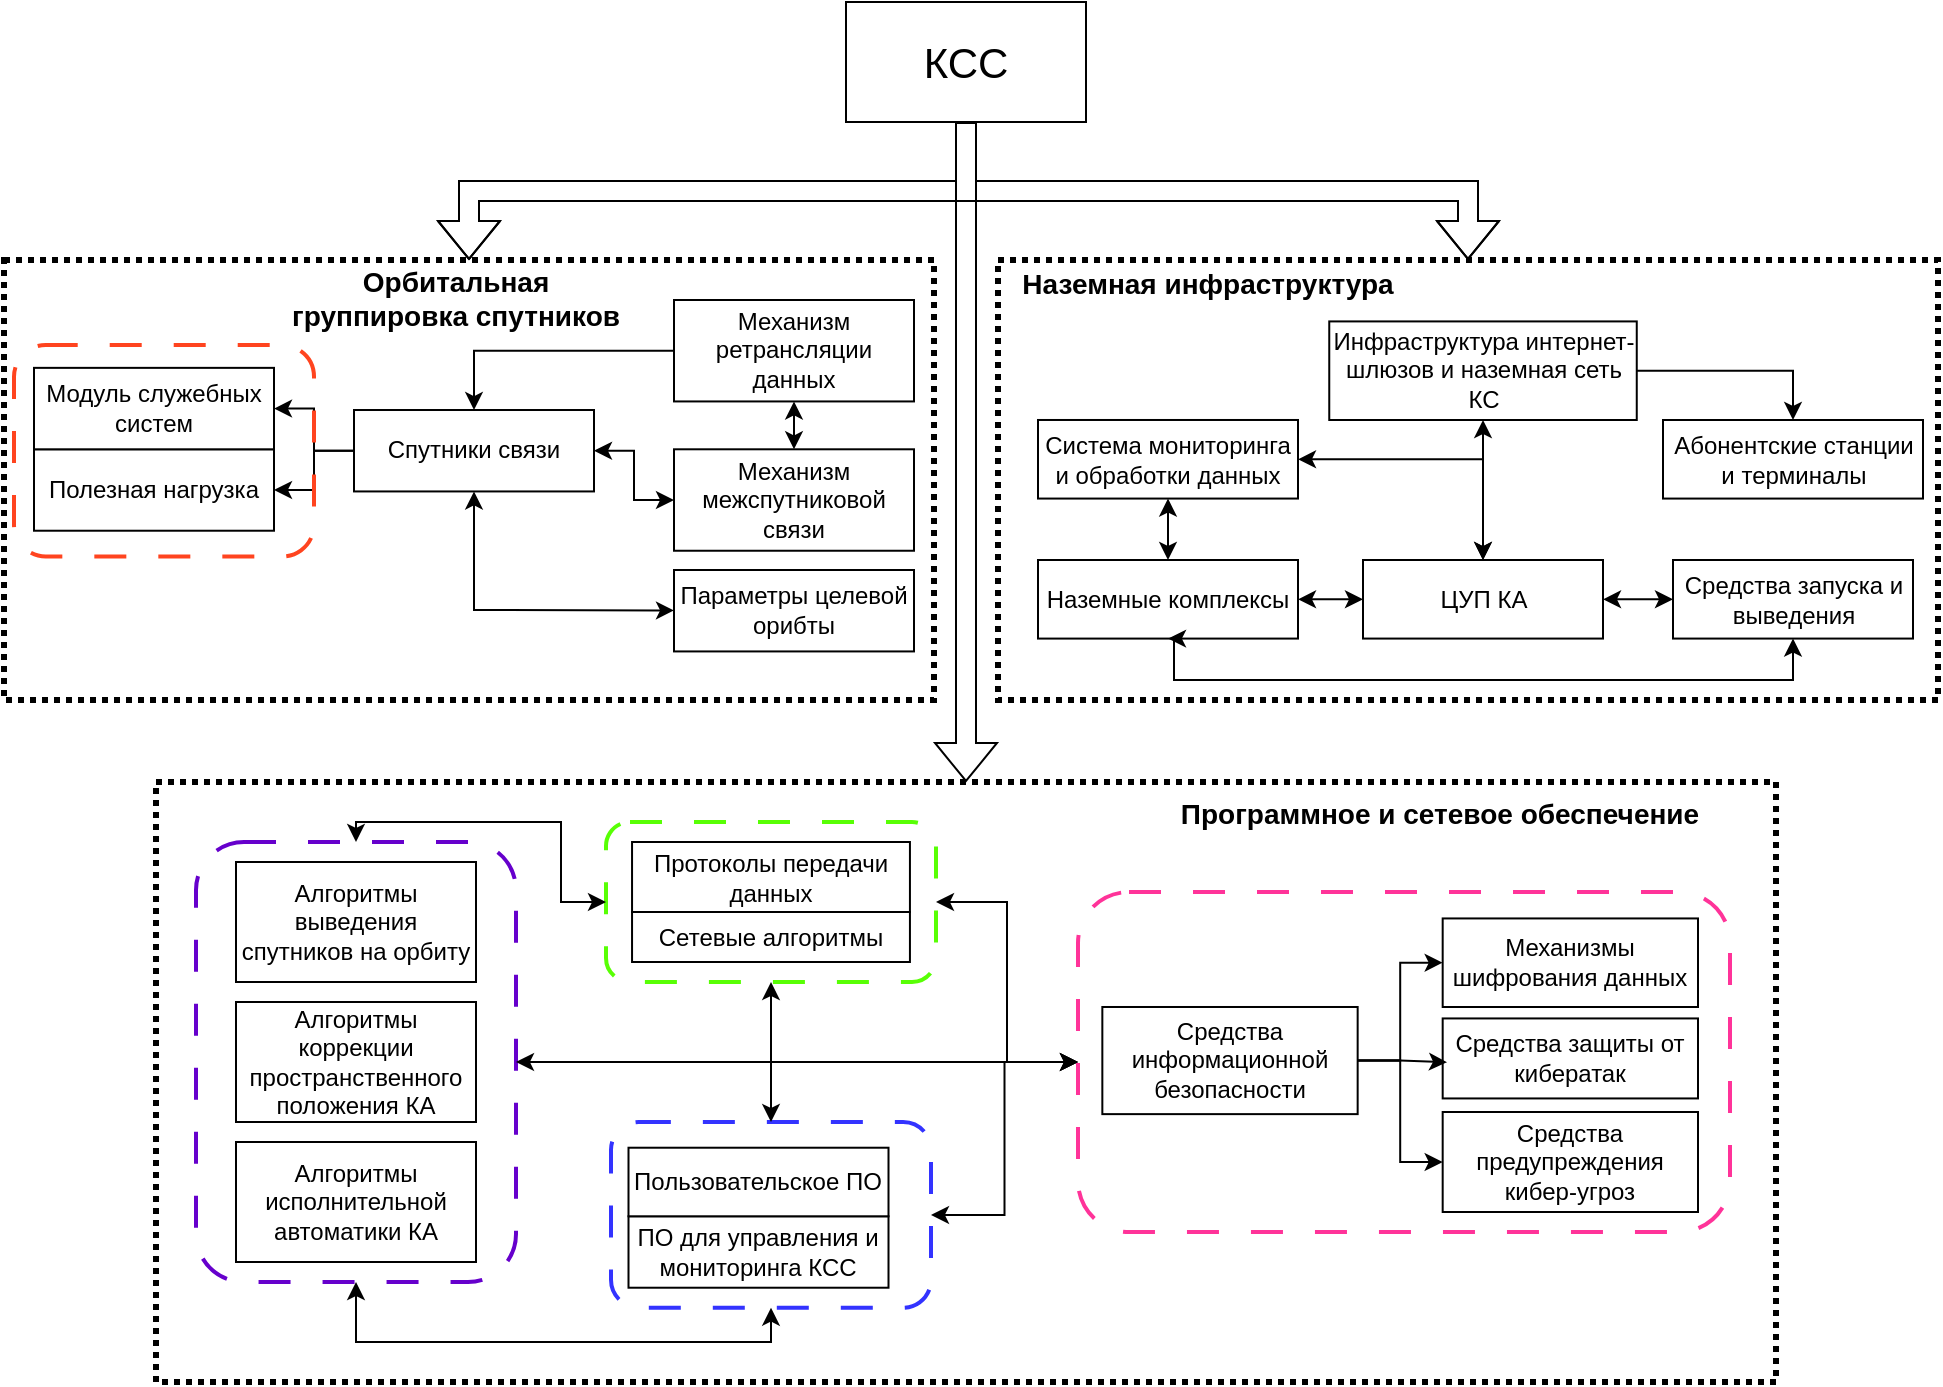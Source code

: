 <mxfile version="24.7.14">
  <diagram name="Страница — 1" id="jk7Gp_ShFf1EGiZC76RD">
    <mxGraphModel dx="2261" dy="790" grid="1" gridSize="10" guides="1" tooltips="1" connect="1" arrows="1" fold="1" page="1" pageScale="1" pageWidth="827" pageHeight="1169" math="0" shadow="0">
      <root>
        <mxCell id="0" />
        <mxCell id="1" parent="0" />
        <mxCell id="Gya7H7WJJC5GkP-YN24k-32" value="" style="group;strokeWidth=4;" vertex="1" connectable="0" parent="1">
          <mxGeometry x="430" y="209" width="470" height="220" as="geometry" />
        </mxCell>
        <mxCell id="Gya7H7WJJC5GkP-YN24k-15" value="" style="rounded=0;whiteSpace=wrap;html=1;fillColor=none;dashed=1;dashPattern=1 1;strokeWidth=3;" vertex="1" parent="Gya7H7WJJC5GkP-YN24k-32">
          <mxGeometry width="470" height="220" as="geometry" />
        </mxCell>
        <mxCell id="Gya7H7WJJC5GkP-YN24k-16" value="&lt;b&gt;&lt;font style=&quot;font-size: 14px;&quot;&gt;Наземная инфраструктура&lt;/font&gt;&lt;/b&gt;" style="rounded=0;whiteSpace=wrap;html=1;fillColor=none;strokeColor=none;" vertex="1" parent="Gya7H7WJJC5GkP-YN24k-32">
          <mxGeometry x="10" width="190" height="23.57" as="geometry" />
        </mxCell>
        <mxCell id="Gya7H7WJJC5GkP-YN24k-17" value="ЦУП КА" style="rounded=0;whiteSpace=wrap;html=1;" vertex="1" parent="Gya7H7WJJC5GkP-YN24k-32">
          <mxGeometry x="182.5" y="150.001" width="120" height="39.286" as="geometry" />
        </mxCell>
        <mxCell id="Gya7H7WJJC5GkP-YN24k-18" value="Наземные комплексы" style="rounded=0;whiteSpace=wrap;html=1;" vertex="1" parent="Gya7H7WJJC5GkP-YN24k-32">
          <mxGeometry x="20" y="150" width="130" height="39.29" as="geometry" />
        </mxCell>
        <mxCell id="Gya7H7WJJC5GkP-YN24k-149" style="edgeStyle=orthogonalEdgeStyle;rounded=0;orthogonalLoop=1;jettySize=auto;html=1;exitX=1;exitY=0.5;exitDx=0;exitDy=0;entryX=0.5;entryY=0;entryDx=0;entryDy=0;" edge="1" parent="Gya7H7WJJC5GkP-YN24k-32" source="Gya7H7WJJC5GkP-YN24k-19" target="Gya7H7WJJC5GkP-YN24k-23">
          <mxGeometry relative="1" as="geometry" />
        </mxCell>
        <mxCell id="Gya7H7WJJC5GkP-YN24k-19" value="Инфраструктура интернет-шлюзов и наземная сеть КС" style="rounded=0;whiteSpace=wrap;html=1;" vertex="1" parent="Gya7H7WJJC5GkP-YN24k-32">
          <mxGeometry x="165.63" y="30.71" width="153.75" height="49.29" as="geometry" />
        </mxCell>
        <mxCell id="Gya7H7WJJC5GkP-YN24k-23" value="Абонентские станции и терминалы" style="rounded=0;whiteSpace=wrap;html=1;" vertex="1" parent="Gya7H7WJJC5GkP-YN24k-32">
          <mxGeometry x="332.5" y="79.999" width="130" height="39.286" as="geometry" />
        </mxCell>
        <mxCell id="Gya7H7WJJC5GkP-YN24k-46" value="Средства запуска и выведения" style="rounded=0;whiteSpace=wrap;html=1;" vertex="1" parent="Gya7H7WJJC5GkP-YN24k-32">
          <mxGeometry x="337.5" y="150.001" width="120" height="39.286" as="geometry" />
        </mxCell>
        <mxCell id="Gya7H7WJJC5GkP-YN24k-71" value="" style="endArrow=classic;startArrow=classic;html=1;rounded=0;entryX=0.5;entryY=0;entryDx=0;entryDy=0;exitX=0.5;exitY=1;exitDx=0;exitDy=0;" edge="1" parent="Gya7H7WJJC5GkP-YN24k-32" source="Gya7H7WJJC5GkP-YN24k-19" target="Gya7H7WJJC5GkP-YN24k-17">
          <mxGeometry width="50" height="50" relative="1" as="geometry">
            <mxPoint x="-280" y="335" as="sourcePoint" />
            <mxPoint x="-230" y="285" as="targetPoint" />
          </mxGeometry>
        </mxCell>
        <mxCell id="Gya7H7WJJC5GkP-YN24k-72" value="" style="endArrow=classic;startArrow=classic;html=1;rounded=0;entryX=1;entryY=0.5;entryDx=0;entryDy=0;exitX=0;exitY=0.5;exitDx=0;exitDy=0;" edge="1" parent="Gya7H7WJJC5GkP-YN24k-32" source="Gya7H7WJJC5GkP-YN24k-17" target="Gya7H7WJJC5GkP-YN24k-18">
          <mxGeometry width="50" height="50" relative="1" as="geometry">
            <mxPoint x="150" y="185" as="sourcePoint" />
            <mxPoint x="200" y="135" as="targetPoint" />
          </mxGeometry>
        </mxCell>
        <mxCell id="Gya7H7WJJC5GkP-YN24k-73" value="" style="endArrow=classic;startArrow=classic;html=1;rounded=0;entryX=0;entryY=0.5;entryDx=0;entryDy=0;exitX=1;exitY=0.5;exitDx=0;exitDy=0;" edge="1" parent="Gya7H7WJJC5GkP-YN24k-32" source="Gya7H7WJJC5GkP-YN24k-17" target="Gya7H7WJJC5GkP-YN24k-46">
          <mxGeometry width="50" height="50" relative="1" as="geometry">
            <mxPoint x="280" y="175" as="sourcePoint" />
            <mxPoint x="330" y="125" as="targetPoint" />
          </mxGeometry>
        </mxCell>
        <mxCell id="Gya7H7WJJC5GkP-YN24k-135" value="Система мониторинга и обработки данных" style="rounded=0;whiteSpace=wrap;html=1;" vertex="1" parent="Gya7H7WJJC5GkP-YN24k-32">
          <mxGeometry x="20" y="79.99" width="130" height="39.29" as="geometry" />
        </mxCell>
        <mxCell id="Gya7H7WJJC5GkP-YN24k-137" value="" style="endArrow=classic;startArrow=classic;html=1;rounded=0;exitX=1;exitY=0.5;exitDx=0;exitDy=0;entryX=0.5;entryY=0;entryDx=0;entryDy=0;edgeStyle=orthogonalEdgeStyle;" edge="1" parent="Gya7H7WJJC5GkP-YN24k-32" source="Gya7H7WJJC5GkP-YN24k-135" target="Gya7H7WJJC5GkP-YN24k-17">
          <mxGeometry width="50" height="50" relative="1" as="geometry">
            <mxPoint x="190" y="135" as="sourcePoint" />
            <mxPoint x="240" y="85" as="targetPoint" />
          </mxGeometry>
        </mxCell>
        <mxCell id="Gya7H7WJJC5GkP-YN24k-138" value="" style="endArrow=classic;startArrow=classic;html=1;rounded=0;entryX=0.5;entryY=1;entryDx=0;entryDy=0;exitX=0.5;exitY=0;exitDx=0;exitDy=0;" edge="1" parent="Gya7H7WJJC5GkP-YN24k-32" source="Gya7H7WJJC5GkP-YN24k-18" target="Gya7H7WJJC5GkP-YN24k-135">
          <mxGeometry width="50" height="50" relative="1" as="geometry">
            <mxPoint x="60" y="165" as="sourcePoint" />
            <mxPoint x="110" y="115" as="targetPoint" />
          </mxGeometry>
        </mxCell>
        <mxCell id="Gya7H7WJJC5GkP-YN24k-139" value="" style="endArrow=classic;startArrow=classic;html=1;rounded=0;entryX=0.5;entryY=1;entryDx=0;entryDy=0;exitX=0.5;exitY=1;exitDx=0;exitDy=0;edgeStyle=orthogonalEdgeStyle;" edge="1" parent="Gya7H7WJJC5GkP-YN24k-32" source="Gya7H7WJJC5GkP-YN24k-18" target="Gya7H7WJJC5GkP-YN24k-46">
          <mxGeometry width="50" height="50" relative="1" as="geometry">
            <mxPoint x="300" y="190" as="sourcePoint" />
            <mxPoint x="350" y="140" as="targetPoint" />
            <Array as="points">
              <mxPoint x="88" y="210" />
              <mxPoint x="398" y="210" />
            </Array>
          </mxGeometry>
        </mxCell>
        <mxCell id="Gya7H7WJJC5GkP-YN24k-130" value="" style="group" vertex="1" connectable="0" parent="1">
          <mxGeometry x="9" y="470" width="810" height="300" as="geometry" />
        </mxCell>
        <mxCell id="Gya7H7WJJC5GkP-YN24k-67" value="" style="group" vertex="1" connectable="0" parent="Gya7H7WJJC5GkP-YN24k-130">
          <mxGeometry width="810" height="300" as="geometry" />
        </mxCell>
        <mxCell id="Gya7H7WJJC5GkP-YN24k-34" value="" style="rounded=0;whiteSpace=wrap;html=1;fillColor=none;dashed=1;dashPattern=1 1;strokeWidth=3;" vertex="1" parent="Gya7H7WJJC5GkP-YN24k-67">
          <mxGeometry width="810" height="300" as="geometry" />
        </mxCell>
        <mxCell id="Gya7H7WJJC5GkP-YN24k-35" value="&lt;b&gt;&lt;font style=&quot;font-size: 14px;&quot;&gt;Программное и сетевое обеспечение&lt;/font&gt;&lt;/b&gt;" style="rounded=0;whiteSpace=wrap;html=1;fillColor=none;strokeColor=none;" vertex="1" parent="Gya7H7WJJC5GkP-YN24k-67">
          <mxGeometry x="511.002" y="0.004" width="261.588" height="32.143" as="geometry" />
        </mxCell>
        <mxCell id="Gya7H7WJJC5GkP-YN24k-80" value="" style="group" vertex="1" connectable="0" parent="Gya7H7WJJC5GkP-YN24k-130">
          <mxGeometry x="20" y="30" width="160" height="220" as="geometry" />
        </mxCell>
        <mxCell id="Gya7H7WJJC5GkP-YN24k-78" value="" style="rounded=1;whiteSpace=wrap;html=1;fillColor=none;strokeColor=#6600CC;strokeWidth=2;dashed=1;dashPattern=8 8;" vertex="1" parent="Gya7H7WJJC5GkP-YN24k-80">
          <mxGeometry width="160" height="220" as="geometry" />
        </mxCell>
        <mxCell id="Gya7H7WJJC5GkP-YN24k-76" value="Алгоритмы выведения спутников на орбиту" style="rounded=0;whiteSpace=wrap;html=1;" vertex="1" parent="Gya7H7WJJC5GkP-YN24k-80">
          <mxGeometry x="20" y="10" width="120" height="60" as="geometry" />
        </mxCell>
        <mxCell id="Gya7H7WJJC5GkP-YN24k-77" value="Алгоритмы коррекции пространственного положения КА" style="rounded=0;whiteSpace=wrap;html=1;" vertex="1" parent="Gya7H7WJJC5GkP-YN24k-80">
          <mxGeometry x="20" y="80" width="120" height="60" as="geometry" />
        </mxCell>
        <mxCell id="Gya7H7WJJC5GkP-YN24k-79" value="Алгоритмы исполнительной автоматики КА" style="rounded=0;whiteSpace=wrap;html=1;" vertex="1" parent="Gya7H7WJJC5GkP-YN24k-80">
          <mxGeometry x="20" y="150" width="120" height="60" as="geometry" />
        </mxCell>
        <mxCell id="Gya7H7WJJC5GkP-YN24k-57" value="" style="group" vertex="1" connectable="0" parent="Gya7H7WJJC5GkP-YN24k-130">
          <mxGeometry x="225" y="170" width="162.5" height="92.86" as="geometry" />
        </mxCell>
        <mxCell id="Gya7H7WJJC5GkP-YN24k-54" value="" style="rounded=1;whiteSpace=wrap;html=1;dashed=1;strokeColor=#3333FF;fillColor=none;dashPattern=8 8;strokeWidth=2;" vertex="1" parent="Gya7H7WJJC5GkP-YN24k-57">
          <mxGeometry x="2.5" width="160" height="92.86" as="geometry" />
        </mxCell>
        <mxCell id="Gya7H7WJJC5GkP-YN24k-40" value="ПО для управления и мониторинга КСС" style="rounded=0;whiteSpace=wrap;html=1;" vertex="1" parent="Gya7H7WJJC5GkP-YN24k-57">
          <mxGeometry x="11.25" y="47.15" width="130" height="35.71" as="geometry" />
        </mxCell>
        <mxCell id="Gya7H7WJJC5GkP-YN24k-39" value="Пользовательское ПО" style="rounded=0;whiteSpace=wrap;html=1;" vertex="1" parent="Gya7H7WJJC5GkP-YN24k-57">
          <mxGeometry x="11.25" y="12.86" width="130" height="34.28" as="geometry" />
        </mxCell>
        <mxCell id="Gya7H7WJJC5GkP-YN24k-66" value="" style="endArrow=classic;startArrow=classic;html=1;rounded=0;exitX=0.5;exitY=0;exitDx=0;exitDy=0;entryX=0.5;entryY=1;entryDx=0;entryDy=0;" edge="1" parent="Gya7H7WJJC5GkP-YN24k-130" source="Gya7H7WJJC5GkP-YN24k-54" target="Gya7H7WJJC5GkP-YN24k-52">
          <mxGeometry width="50" height="50" relative="1" as="geometry">
            <mxPoint x="500" y="110" as="sourcePoint" />
            <mxPoint x="320" y="120" as="targetPoint" />
          </mxGeometry>
        </mxCell>
        <mxCell id="Gya7H7WJJC5GkP-YN24k-124" style="edgeStyle=orthogonalEdgeStyle;rounded=0;orthogonalLoop=1;jettySize=auto;html=1;entryX=0;entryY=0.5;entryDx=0;entryDy=0;startArrow=classic;startFill=1;" edge="1" parent="Gya7H7WJJC5GkP-YN24k-130" source="Gya7H7WJJC5GkP-YN24k-52" target="Gya7H7WJJC5GkP-YN24k-63">
          <mxGeometry relative="1" as="geometry" />
        </mxCell>
        <mxCell id="Gya7H7WJJC5GkP-YN24k-52" value="" style="rounded=1;whiteSpace=wrap;html=1;fillColor=none;strokeColor=#58FF05;strokeWidth=2;dashed=1;dashPattern=8 8;" vertex="1" parent="Gya7H7WJJC5GkP-YN24k-130">
          <mxGeometry x="225" y="20" width="165" height="80" as="geometry" />
        </mxCell>
        <mxCell id="Gya7H7WJJC5GkP-YN24k-36" value="Протоколы передачи данных" style="rounded=0;whiteSpace=wrap;html=1;" vertex="1" parent="Gya7H7WJJC5GkP-YN24k-130">
          <mxGeometry x="238.026" y="30" width="138.947" height="35" as="geometry" />
        </mxCell>
        <mxCell id="Gya7H7WJJC5GkP-YN24k-37" value="Сетевые алгоритмы" style="rounded=0;whiteSpace=wrap;html=1;" vertex="1" parent="Gya7H7WJJC5GkP-YN24k-130">
          <mxGeometry x="238.026" y="65" width="138.947" height="25" as="geometry" />
        </mxCell>
        <mxCell id="Gya7H7WJJC5GkP-YN24k-122" value="" style="group" vertex="1" connectable="0" parent="Gya7H7WJJC5GkP-YN24k-130">
          <mxGeometry x="461" y="55" width="326" height="170" as="geometry" />
        </mxCell>
        <mxCell id="Gya7H7WJJC5GkP-YN24k-63" value="" style="rounded=1;whiteSpace=wrap;html=1;gradientColor=none;fillColor=none;strokeWidth=2;dashed=1;strokeColor=#FF3399;dashPattern=8 8;" vertex="1" parent="Gya7H7WJJC5GkP-YN24k-122">
          <mxGeometry width="326" height="170" as="geometry" />
        </mxCell>
        <mxCell id="Gya7H7WJJC5GkP-YN24k-41" value="Механизмы шифрования данных" style="whiteSpace=wrap;html=1;rounded=0;" vertex="1" parent="Gya7H7WJJC5GkP-YN24k-122">
          <mxGeometry x="182.342" y="13.22" width="127.66" height="44.28" as="geometry" />
        </mxCell>
        <mxCell id="Gya7H7WJJC5GkP-YN24k-44" value="Средства защиты от кибератак" style="whiteSpace=wrap;html=1;rounded=0;container=0;" vertex="1" parent="Gya7H7WJJC5GkP-YN24k-122">
          <mxGeometry x="182.342" y="63.22" width="127.66" height="40" as="geometry" />
        </mxCell>
        <mxCell id="Gya7H7WJJC5GkP-YN24k-120" style="edgeStyle=orthogonalEdgeStyle;rounded=0;orthogonalLoop=1;jettySize=auto;html=1;entryX=0;entryY=0.5;entryDx=0;entryDy=0;" edge="1" parent="Gya7H7WJJC5GkP-YN24k-122" source="Gya7H7WJJC5GkP-YN24k-38" target="Gya7H7WJJC5GkP-YN24k-116">
          <mxGeometry relative="1" as="geometry" />
        </mxCell>
        <mxCell id="Gya7H7WJJC5GkP-YN24k-121" style="edgeStyle=orthogonalEdgeStyle;rounded=0;orthogonalLoop=1;jettySize=auto;html=1;entryX=0;entryY=0.5;entryDx=0;entryDy=0;" edge="1" parent="Gya7H7WJJC5GkP-YN24k-122" source="Gya7H7WJJC5GkP-YN24k-38" target="Gya7H7WJJC5GkP-YN24k-41">
          <mxGeometry relative="1" as="geometry" />
        </mxCell>
        <mxCell id="Gya7H7WJJC5GkP-YN24k-38" value="Средства информационной безопасности" style="rounded=0;whiteSpace=wrap;html=1;" vertex="1" parent="Gya7H7WJJC5GkP-YN24k-122">
          <mxGeometry x="12.169" y="57.497" width="127.66" height="53.571" as="geometry" />
        </mxCell>
        <mxCell id="Gya7H7WJJC5GkP-YN24k-116" value="Средства предупреждения кибер-угроз" style="whiteSpace=wrap;html=1;rounded=0;" vertex="1" parent="Gya7H7WJJC5GkP-YN24k-122">
          <mxGeometry x="182.342" y="110" width="127.66" height="50" as="geometry" />
        </mxCell>
        <mxCell id="Gya7H7WJJC5GkP-YN24k-119" style="edgeStyle=orthogonalEdgeStyle;rounded=0;orthogonalLoop=1;jettySize=auto;html=1;entryX=0.017;entryY=0.548;entryDx=0;entryDy=0;entryPerimeter=0;" edge="1" parent="Gya7H7WJJC5GkP-YN24k-122" source="Gya7H7WJJC5GkP-YN24k-38" target="Gya7H7WJJC5GkP-YN24k-44">
          <mxGeometry relative="1" as="geometry" />
        </mxCell>
        <mxCell id="Gya7H7WJJC5GkP-YN24k-126" style="edgeStyle=orthogonalEdgeStyle;rounded=0;orthogonalLoop=1;jettySize=auto;html=1;entryX=0;entryY=0.5;entryDx=0;entryDy=0;startArrow=classic;startFill=1;" edge="1" parent="Gya7H7WJJC5GkP-YN24k-130" source="Gya7H7WJJC5GkP-YN24k-54" target="Gya7H7WJJC5GkP-YN24k-63">
          <mxGeometry relative="1" as="geometry" />
        </mxCell>
        <mxCell id="Gya7H7WJJC5GkP-YN24k-127" value="" style="endArrow=classic;startArrow=classic;html=1;rounded=0;entryX=0;entryY=0.5;entryDx=0;entryDy=0;exitX=0.5;exitY=0;exitDx=0;exitDy=0;edgeStyle=orthogonalEdgeStyle;" edge="1" parent="Gya7H7WJJC5GkP-YN24k-130" source="Gya7H7WJJC5GkP-YN24k-78" target="Gya7H7WJJC5GkP-YN24k-52">
          <mxGeometry width="50" height="50" relative="1" as="geometry">
            <mxPoint x="150" as="sourcePoint" />
            <mxPoint x="200" y="-50" as="targetPoint" />
          </mxGeometry>
        </mxCell>
        <mxCell id="Gya7H7WJJC5GkP-YN24k-128" value="" style="endArrow=classic;startArrow=classic;html=1;rounded=0;entryX=0.5;entryY=1;entryDx=0;entryDy=0;exitX=0.5;exitY=1;exitDx=0;exitDy=0;edgeStyle=orthogonalEdgeStyle;" edge="1" parent="Gya7H7WJJC5GkP-YN24k-130" source="Gya7H7WJJC5GkP-YN24k-78" target="Gya7H7WJJC5GkP-YN24k-54">
          <mxGeometry width="50" height="50" relative="1" as="geometry">
            <mxPoint x="270" y="310" as="sourcePoint" />
            <mxPoint x="320" y="260" as="targetPoint" />
            <Array as="points">
              <mxPoint x="100" y="280" />
              <mxPoint x="307" y="280" />
            </Array>
          </mxGeometry>
        </mxCell>
        <mxCell id="Gya7H7WJJC5GkP-YN24k-129" value="" style="endArrow=classic;startArrow=classic;html=1;rounded=0;exitX=1;exitY=0.5;exitDx=0;exitDy=0;entryX=0;entryY=0.5;entryDx=0;entryDy=0;" edge="1" parent="Gya7H7WJJC5GkP-YN24k-130" source="Gya7H7WJJC5GkP-YN24k-78" target="Gya7H7WJJC5GkP-YN24k-63">
          <mxGeometry width="50" height="50" relative="1" as="geometry">
            <mxPoint x="20" y="450" as="sourcePoint" />
            <mxPoint x="70" y="400" as="targetPoint" />
          </mxGeometry>
        </mxCell>
        <mxCell id="Gya7H7WJJC5GkP-YN24k-143" value="" style="group;strokeWidth=4;" vertex="1" connectable="0" parent="1">
          <mxGeometry x="-67" y="209" width="465" height="220" as="geometry" />
        </mxCell>
        <mxCell id="Gya7H7WJJC5GkP-YN24k-4" value="Полезная нагрузка" style="rounded=0;whiteSpace=wrap;html=1;" vertex="1" parent="Gya7H7WJJC5GkP-YN24k-143">
          <mxGeometry x="15" y="94.646" width="120" height="40.714" as="geometry" />
        </mxCell>
        <mxCell id="Gya7H7WJJC5GkP-YN24k-6" value="Модуль служебных систем" style="rounded=0;whiteSpace=wrap;html=1;" vertex="1" parent="Gya7H7WJJC5GkP-YN24k-143">
          <mxGeometry x="15" y="53.931" width="120" height="40.714" as="geometry" />
        </mxCell>
        <mxCell id="Gya7H7WJJC5GkP-YN24k-13" value="" style="endArrow=classic;startArrow=classic;html=1;rounded=0;entryX=0.5;entryY=1;entryDx=0;entryDy=0;" edge="1" parent="Gya7H7WJJC5GkP-YN24k-143" source="Gya7H7WJJC5GkP-YN24k-2" target="Gya7H7WJJC5GkP-YN24k-3">
          <mxGeometry width="50" height="50" relative="1" as="geometry">
            <mxPoint x="195" y="142.143" as="sourcePoint" />
            <mxPoint x="245" y="108.214" as="targetPoint" />
            <Array as="points">
              <mxPoint x="235" y="175" />
            </Array>
          </mxGeometry>
        </mxCell>
        <mxCell id="Gya7H7WJJC5GkP-YN24k-5" value="" style="edgeStyle=orthogonalEdgeStyle;rounded=0;orthogonalLoop=1;jettySize=auto;html=1;" edge="1" parent="Gya7H7WJJC5GkP-YN24k-143" source="Gya7H7WJJC5GkP-YN24k-3" target="Gya7H7WJJC5GkP-YN24k-4">
          <mxGeometry relative="1" as="geometry" />
        </mxCell>
        <mxCell id="Gya7H7WJJC5GkP-YN24k-7" value="" style="edgeStyle=orthogonalEdgeStyle;rounded=0;orthogonalLoop=1;jettySize=auto;html=1;entryX=1;entryY=0.5;entryDx=0;entryDy=0;" edge="1" parent="Gya7H7WJJC5GkP-YN24k-143" source="Gya7H7WJJC5GkP-YN24k-3" target="Gya7H7WJJC5GkP-YN24k-6">
          <mxGeometry relative="1" as="geometry" />
        </mxCell>
        <mxCell id="Gya7H7WJJC5GkP-YN24k-14" value="" style="endArrow=classic;startArrow=classic;html=1;rounded=0;entryX=0;entryY=0.5;entryDx=0;entryDy=0;exitX=1;exitY=0.5;exitDx=0;exitDy=0;edgeStyle=orthogonalEdgeStyle;" edge="1" parent="Gya7H7WJJC5GkP-YN24k-143" source="Gya7H7WJJC5GkP-YN24k-3" target="Gya7H7WJJC5GkP-YN24k-8">
          <mxGeometry width="50" height="50" relative="1" as="geometry">
            <mxPoint x="245" y="135.357" as="sourcePoint" />
            <mxPoint x="245" y="108.214" as="targetPoint" />
          </mxGeometry>
        </mxCell>
        <mxCell id="Gya7H7WJJC5GkP-YN24k-2" value="Параметры целевой орибты" style="rounded=0;whiteSpace=wrap;html=1;" vertex="1" parent="Gya7H7WJJC5GkP-YN24k-143">
          <mxGeometry x="335" y="155.001" width="120" height="40.714" as="geometry" />
        </mxCell>
        <mxCell id="Gya7H7WJJC5GkP-YN24k-133" style="edgeStyle=orthogonalEdgeStyle;rounded=0;orthogonalLoop=1;jettySize=auto;html=1;exitX=0.5;exitY=0;exitDx=0;exitDy=0;startArrow=classic;startFill=1;" edge="1" parent="Gya7H7WJJC5GkP-YN24k-143" source="Gya7H7WJJC5GkP-YN24k-8" target="Gya7H7WJJC5GkP-YN24k-132">
          <mxGeometry relative="1" as="geometry" />
        </mxCell>
        <mxCell id="Gya7H7WJJC5GkP-YN24k-8" value="Механизм межспутниковой связи" style="rounded=0;whiteSpace=wrap;html=1;" vertex="1" parent="Gya7H7WJJC5GkP-YN24k-143">
          <mxGeometry x="335" y="94.65" width="120" height="50.72" as="geometry" />
        </mxCell>
        <mxCell id="Gya7H7WJJC5GkP-YN24k-3" value="Спутники связи" style="rounded=0;whiteSpace=wrap;html=1;" vertex="1" parent="Gya7H7WJJC5GkP-YN24k-143">
          <mxGeometry x="175" y="75.004" width="120" height="40.714" as="geometry" />
        </mxCell>
        <mxCell id="Gya7H7WJJC5GkP-YN24k-134" style="edgeStyle=orthogonalEdgeStyle;rounded=0;orthogonalLoop=1;jettySize=auto;html=1;exitX=0;exitY=0.5;exitDx=0;exitDy=0;" edge="1" parent="Gya7H7WJJC5GkP-YN24k-143" source="Gya7H7WJJC5GkP-YN24k-132" target="Gya7H7WJJC5GkP-YN24k-3">
          <mxGeometry relative="1" as="geometry" />
        </mxCell>
        <mxCell id="Gya7H7WJJC5GkP-YN24k-132" value="Механизм ретрансляции данных" style="rounded=0;whiteSpace=wrap;html=1;" vertex="1" parent="Gya7H7WJJC5GkP-YN24k-143">
          <mxGeometry x="335" y="20" width="120" height="50.72" as="geometry" />
        </mxCell>
        <mxCell id="Gya7H7WJJC5GkP-YN24k-1" value="" style="rounded=0;whiteSpace=wrap;html=1;fillColor=none;dashed=1;dashPattern=1 1;strokeWidth=3;" vertex="1" parent="Gya7H7WJJC5GkP-YN24k-143">
          <mxGeometry width="465" height="220" as="geometry" />
        </mxCell>
        <mxCell id="Gya7H7WJJC5GkP-YN24k-49" value="" style="rounded=1;whiteSpace=wrap;html=1;fillColor=none;strokeColor=#FF441F;strokeWidth=2;dashed=1;dashPattern=8 8;" vertex="1" parent="Gya7H7WJJC5GkP-YN24k-143">
          <mxGeometry x="5" y="42.51" width="150" height="105.71" as="geometry" />
        </mxCell>
        <mxCell id="Gya7H7WJJC5GkP-YN24k-10" value="&lt;b&gt;&lt;font style=&quot;font-size: 14px;&quot;&gt;Орбитальная группировка спутников&lt;/font&gt;&lt;/b&gt;" style="rounded=0;whiteSpace=wrap;html=1;fillColor=none;strokeColor=none;" vertex="1" parent="Gya7H7WJJC5GkP-YN24k-143">
          <mxGeometry x="141" y="9.0" width="170" height="20.357" as="geometry" />
        </mxCell>
        <mxCell id="Gya7H7WJJC5GkP-YN24k-146" style="edgeStyle=orthogonalEdgeStyle;rounded=0;orthogonalLoop=1;jettySize=auto;html=1;startArrow=none;startFill=0;shape=flexArrow;" edge="1" parent="1" source="Gya7H7WJJC5GkP-YN24k-144" target="Gya7H7WJJC5GkP-YN24k-34">
          <mxGeometry relative="1" as="geometry" />
        </mxCell>
        <mxCell id="Gya7H7WJJC5GkP-YN24k-147" style="edgeStyle=orthogonalEdgeStyle;rounded=0;orthogonalLoop=1;jettySize=auto;html=1;exitX=0.5;exitY=1;exitDx=0;exitDy=0;entryX=0.5;entryY=0;entryDx=0;entryDy=0;shape=flexArrow;" edge="1" parent="1" source="Gya7H7WJJC5GkP-YN24k-144" target="Gya7H7WJJC5GkP-YN24k-1">
          <mxGeometry relative="1" as="geometry" />
        </mxCell>
        <mxCell id="Gya7H7WJJC5GkP-YN24k-148" style="edgeStyle=orthogonalEdgeStyle;rounded=0;orthogonalLoop=1;jettySize=auto;html=1;exitX=0.5;exitY=1;exitDx=0;exitDy=0;entryX=0.5;entryY=0;entryDx=0;entryDy=0;shape=flexArrow;" edge="1" parent="1" source="Gya7H7WJJC5GkP-YN24k-144" target="Gya7H7WJJC5GkP-YN24k-15">
          <mxGeometry relative="1" as="geometry" />
        </mxCell>
        <mxCell id="Gya7H7WJJC5GkP-YN24k-144" value="&lt;font style=&quot;font-size: 21px;&quot;&gt;КСС&lt;/font&gt;" style="rounded=0;whiteSpace=wrap;html=1;" vertex="1" parent="1">
          <mxGeometry x="354" y="80" width="120" height="60" as="geometry" />
        </mxCell>
      </root>
    </mxGraphModel>
  </diagram>
</mxfile>
